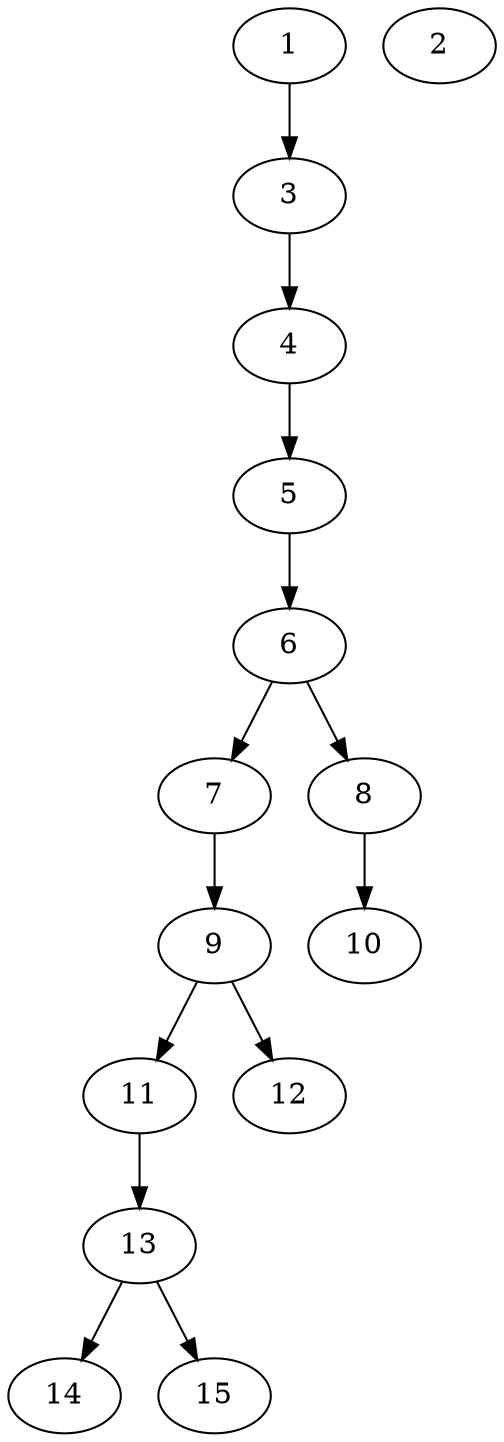 // DAG automatically generated by daggen at Thu Oct  3 13:59:27 2019
// ./daggen --dot -n 15 --ccr 0.4 --fat 0.3 --regular 0.5 --density 0.5 --mindata 5242880 --maxdata 52428800 
digraph G {
  1 [size="56002560", alpha="0.07", expect_size="22401024"] 
  1 -> 3 [size ="22401024"]
  2 [size="65131520", alpha="0.12", expect_size="26052608"] 
  3 [size="114237440", alpha="0.12", expect_size="45694976"] 
  3 -> 4 [size ="45694976"]
  4 [size="37568000", alpha="0.01", expect_size="15027200"] 
  4 -> 5 [size ="15027200"]
  5 [size="41095680", alpha="0.03", expect_size="16438272"] 
  5 -> 6 [size ="16438272"]
  6 [size="50421760", alpha="0.07", expect_size="20168704"] 
  6 -> 7 [size ="20168704"]
  6 -> 8 [size ="20168704"]
  7 [size="118937600", alpha="0.03", expect_size="47575040"] 
  7 -> 9 [size ="47575040"]
  8 [size="115904000", alpha="0.11", expect_size="46361600"] 
  8 -> 10 [size ="46361600"]
  9 [size="118082560", alpha="0.09", expect_size="47233024"] 
  9 -> 11 [size ="47233024"]
  9 -> 12 [size ="47233024"]
  10 [size="61480960", alpha="0.09", expect_size="24592384"] 
  11 [size="15357440", alpha="0.07", expect_size="6142976"] 
  11 -> 13 [size ="6142976"]
  12 [size="54297600", alpha="0.14", expect_size="21719040"] 
  13 [size="123770880", alpha="0.07", expect_size="49508352"] 
  13 -> 14 [size ="49508352"]
  13 -> 15 [size ="49508352"]
  14 [size="78952960", alpha="0.16", expect_size="31581184"] 
  15 [size="84584960", alpha="0.01", expect_size="33833984"] 
}

